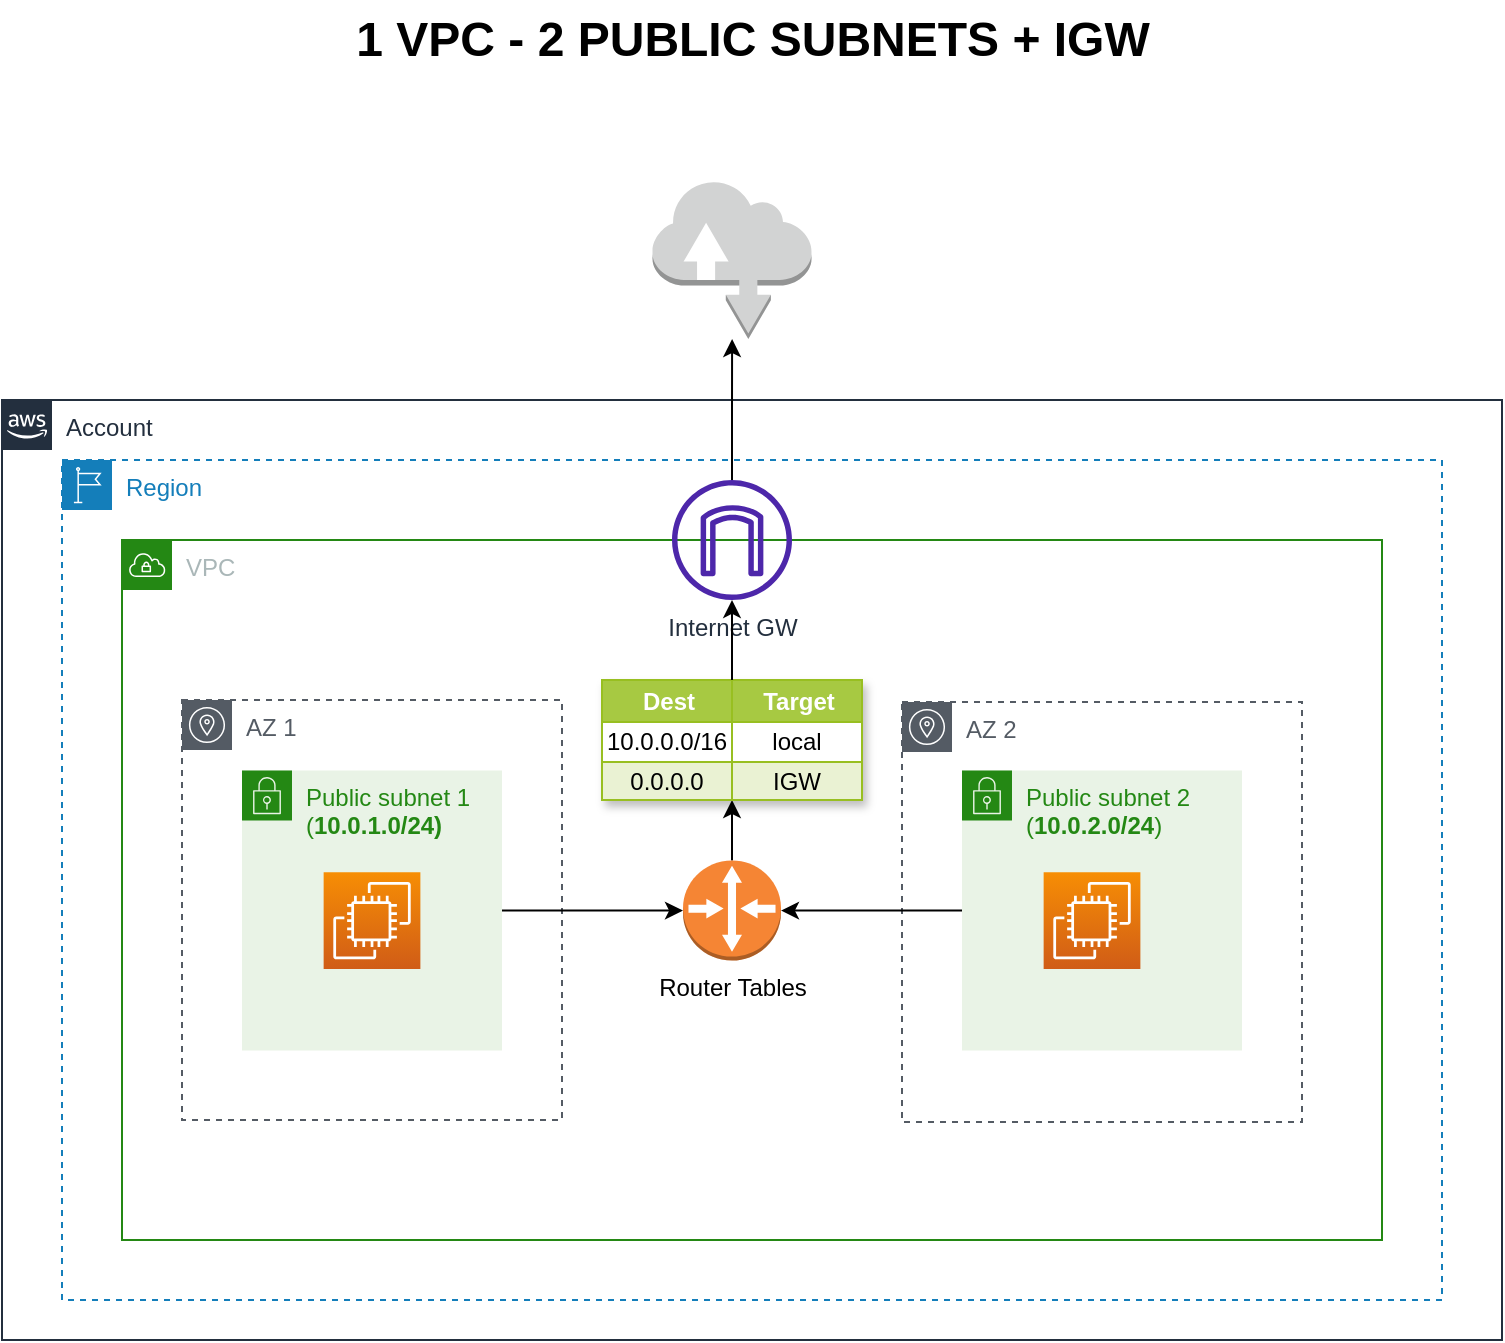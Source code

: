 <mxfile version="20.8.16"><diagram name="Page-1" id="g582poeFWPV0bSo_exsi"><mxGraphModel dx="712" dy="423" grid="1" gridSize="10" guides="1" tooltips="1" connect="1" arrows="1" fold="1" page="1" pageScale="1" pageWidth="850" pageHeight="1100" math="0" shadow="0"><root><mxCell id="0"/><mxCell id="1" parent="0"/><mxCell id="9cf_y10qa4h00wtEw23L-4" value="Account" style="points=[[0,0],[0.25,0],[0.5,0],[0.75,0],[1,0],[1,0.25],[1,0.5],[1,0.75],[1,1],[0.75,1],[0.5,1],[0.25,1],[0,1],[0,0.75],[0,0.5],[0,0.25]];outlineConnect=0;gradientColor=none;html=1;whiteSpace=wrap;fontSize=12;fontStyle=0;container=1;pointerEvents=0;collapsible=0;recursiveResize=0;shape=mxgraph.aws4.group;grIcon=mxgraph.aws4.group_aws_cloud_alt;strokeColor=#232F3E;fillColor=none;verticalAlign=top;align=left;spacingLeft=30;fontColor=#232F3E;dashed=0;" vertex="1" parent="1"><mxGeometry x="50" y="250" width="750" height="470" as="geometry"/></mxCell><mxCell id="9cf_y10qa4h00wtEw23L-9" value="" style="outlineConnect=0;dashed=0;verticalLabelPosition=bottom;verticalAlign=top;align=center;html=1;shape=mxgraph.aws3.internet;fillColor=#D2D3D3;gradientColor=none;" vertex="1" parent="1"><mxGeometry x="375.25" y="140" width="79.5" height="79.5" as="geometry"/></mxCell><mxCell id="9cf_y10qa4h00wtEw23L-10" value="Region" style="points=[[0,0],[0.25,0],[0.5,0],[0.75,0],[1,0],[1,0.25],[1,0.5],[1,0.75],[1,1],[0.75,1],[0.5,1],[0.25,1],[0,1],[0,0.75],[0,0.5],[0,0.25]];outlineConnect=0;gradientColor=none;html=1;whiteSpace=wrap;fontSize=12;fontStyle=0;container=1;pointerEvents=0;collapsible=0;recursiveResize=0;shape=mxgraph.aws4.group;grIcon=mxgraph.aws4.group_region;strokeColor=#147EBA;fillColor=none;verticalAlign=top;align=left;spacingLeft=30;fontColor=#147EBA;dashed=1;" vertex="1" parent="1"><mxGeometry x="80" y="280" width="690" height="420" as="geometry"/></mxCell><mxCell id="9cf_y10qa4h00wtEw23L-5" value="VPC" style="points=[[0,0],[0.25,0],[0.5,0],[0.75,0],[1,0],[1,0.25],[1,0.5],[1,0.75],[1,1],[0.75,1],[0.5,1],[0.25,1],[0,1],[0,0.75],[0,0.5],[0,0.25]];outlineConnect=0;gradientColor=none;html=1;whiteSpace=wrap;fontSize=12;fontStyle=0;container=1;pointerEvents=0;collapsible=0;recursiveResize=0;shape=mxgraph.aws4.group;grIcon=mxgraph.aws4.group_vpc;strokeColor=#248814;fillColor=none;verticalAlign=top;align=left;spacingLeft=30;fontColor=#AAB7B8;dashed=0;" vertex="1" parent="9cf_y10qa4h00wtEw23L-10"><mxGeometry x="30" y="40" width="630" height="350" as="geometry"/></mxCell><mxCell id="9cf_y10qa4h00wtEw23L-7" value="&lt;div&gt;AZ 2&lt;br&gt;&lt;/div&gt;" style="sketch=0;outlineConnect=0;gradientColor=none;html=1;whiteSpace=wrap;fontSize=12;fontStyle=0;shape=mxgraph.aws4.group;grIcon=mxgraph.aws4.group_availability_zone;strokeColor=#545B64;fillColor=none;verticalAlign=top;align=left;spacingLeft=30;fontColor=#545B64;dashed=1;" vertex="1" parent="9cf_y10qa4h00wtEw23L-5"><mxGeometry x="390" y="81" width="200" height="210" as="geometry"/></mxCell><mxCell id="9cf_y10qa4h00wtEw23L-6" value="AZ 1" style="sketch=0;outlineConnect=0;gradientColor=none;html=1;whiteSpace=wrap;fontSize=12;fontStyle=0;shape=mxgraph.aws4.group;grIcon=mxgraph.aws4.group_availability_zone;strokeColor=#545B64;fillColor=none;verticalAlign=top;align=left;spacingLeft=30;fontColor=#545B64;dashed=1;" vertex="1" parent="9cf_y10qa4h00wtEw23L-5"><mxGeometry x="30" y="80" width="190" height="210" as="geometry"/></mxCell><mxCell id="9cf_y10qa4h00wtEw23L-45" style="edgeStyle=orthogonalEdgeStyle;rounded=0;orthogonalLoop=1;jettySize=auto;html=1;entryX=0.5;entryY=1;entryDx=0;entryDy=0;" edge="1" parent="9cf_y10qa4h00wtEw23L-5" source="9cf_y10qa4h00wtEw23L-13" target="9cf_y10qa4h00wtEw23L-16"><mxGeometry relative="1" as="geometry"/></mxCell><mxCell id="9cf_y10qa4h00wtEw23L-13" value="Router Tables" style="outlineConnect=0;dashed=0;verticalLabelPosition=bottom;verticalAlign=top;align=center;html=1;shape=mxgraph.aws3.router;fillColor=#F58534;gradientColor=none;" vertex="1" parent="9cf_y10qa4h00wtEw23L-5"><mxGeometry x="280.5" y="160.31" width="49" height="50" as="geometry"/></mxCell><mxCell id="9cf_y10qa4h00wtEw23L-57" style="edgeStyle=orthogonalEdgeStyle;rounded=0;orthogonalLoop=1;jettySize=auto;html=1;entryX=0;entryY=0.5;entryDx=0;entryDy=0;entryPerimeter=0;" edge="1" parent="9cf_y10qa4h00wtEw23L-5" source="9cf_y10qa4h00wtEw23L-47" target="9cf_y10qa4h00wtEw23L-13"><mxGeometry relative="1" as="geometry"/></mxCell><mxCell id="9cf_y10qa4h00wtEw23L-47" value="Public subnet 1 (&lt;b&gt;10.0.1.0/24)&lt;/b&gt;" style="points=[[0,0],[0.25,0],[0.5,0],[0.75,0],[1,0],[1,0.25],[1,0.5],[1,0.75],[1,1],[0.75,1],[0.5,1],[0.25,1],[0,1],[0,0.75],[0,0.5],[0,0.25]];outlineConnect=0;gradientColor=none;html=1;whiteSpace=wrap;fontSize=12;fontStyle=0;container=1;pointerEvents=0;collapsible=0;recursiveResize=0;shape=mxgraph.aws4.group;grIcon=mxgraph.aws4.group_security_group;grStroke=0;strokeColor=#248814;fillColor=#E9F3E6;verticalAlign=top;align=left;spacingLeft=30;fontColor=#248814;dashed=0;" vertex="1" parent="9cf_y10qa4h00wtEw23L-5"><mxGeometry x="60" y="115.31" width="130" height="140" as="geometry"/></mxCell><mxCell id="9cf_y10qa4h00wtEw23L-11" value="" style="sketch=0;points=[[0,0,0],[0.25,0,0],[0.5,0,0],[0.75,0,0],[1,0,0],[0,1,0],[0.25,1,0],[0.5,1,0],[0.75,1,0],[1,1,0],[0,0.25,0],[0,0.5,0],[0,0.75,0],[1,0.25,0],[1,0.5,0],[1,0.75,0]];outlineConnect=0;fontColor=#232F3E;gradientColor=#F78E04;gradientDirection=north;fillColor=#D05C17;strokeColor=#ffffff;dashed=0;verticalLabelPosition=bottom;verticalAlign=top;align=center;html=1;fontSize=12;fontStyle=0;aspect=fixed;shape=mxgraph.aws4.resourceIcon;resIcon=mxgraph.aws4.ec2;" vertex="1" parent="9cf_y10qa4h00wtEw23L-47"><mxGeometry x="40.82" y="50.82" width="48.37" height="48.37" as="geometry"/></mxCell><mxCell id="9cf_y10qa4h00wtEw23L-16" value="Assets" style="childLayout=tableLayout;recursiveResize=0;strokeColor=#98bf21;fillColor=#A7C942;shadow=1;" vertex="1" parent="9cf_y10qa4h00wtEw23L-5"><mxGeometry x="240" y="70" width="130" height="60" as="geometry"/></mxCell><mxCell id="9cf_y10qa4h00wtEw23L-17" style="shape=tableRow;horizontal=0;startSize=0;swimlaneHead=0;swimlaneBody=0;top=0;left=0;bottom=0;right=0;dropTarget=0;collapsible=0;recursiveResize=0;expand=0;fontStyle=0;strokeColor=inherit;fillColor=#ffffff;" vertex="1" parent="9cf_y10qa4h00wtEw23L-16"><mxGeometry width="130" height="21" as="geometry"/></mxCell><mxCell id="9cf_y10qa4h00wtEw23L-18" value="Dest" style="connectable=0;recursiveResize=0;strokeColor=inherit;fillColor=#A7C942;align=center;fontStyle=1;fontColor=#FFFFFF;html=1;" vertex="1" parent="9cf_y10qa4h00wtEw23L-17"><mxGeometry width="65" height="21" as="geometry"><mxRectangle width="65" height="21" as="alternateBounds"/></mxGeometry></mxCell><mxCell id="9cf_y10qa4h00wtEw23L-19" value="Target" style="connectable=0;recursiveResize=0;strokeColor=inherit;fillColor=#A7C942;align=center;fontStyle=1;fontColor=#FFFFFF;html=1;" vertex="1" parent="9cf_y10qa4h00wtEw23L-17"><mxGeometry x="65" width="65" height="21" as="geometry"><mxRectangle width="65" height="21" as="alternateBounds"/></mxGeometry></mxCell><mxCell id="9cf_y10qa4h00wtEw23L-21" value="" style="shape=tableRow;horizontal=0;startSize=0;swimlaneHead=0;swimlaneBody=0;top=0;left=0;bottom=0;right=0;dropTarget=0;collapsible=0;recursiveResize=0;expand=0;fontStyle=0;strokeColor=inherit;fillColor=#ffffff;" vertex="1" parent="9cf_y10qa4h00wtEw23L-16"><mxGeometry y="21" width="130" height="20" as="geometry"/></mxCell><mxCell id="9cf_y10qa4h00wtEw23L-22" value="10.0.0.0/16" style="connectable=0;recursiveResize=0;strokeColor=inherit;fillColor=inherit;align=center;whiteSpace=wrap;html=1;" vertex="1" parent="9cf_y10qa4h00wtEw23L-21"><mxGeometry width="65" height="20" as="geometry"><mxRectangle width="65" height="20" as="alternateBounds"/></mxGeometry></mxCell><mxCell id="9cf_y10qa4h00wtEw23L-23" value="local" style="connectable=0;recursiveResize=0;strokeColor=inherit;fillColor=inherit;align=center;whiteSpace=wrap;html=1;" vertex="1" parent="9cf_y10qa4h00wtEw23L-21"><mxGeometry x="65" width="65" height="20" as="geometry"><mxRectangle width="65" height="20" as="alternateBounds"/></mxGeometry></mxCell><mxCell id="9cf_y10qa4h00wtEw23L-25" value="" style="shape=tableRow;horizontal=0;startSize=0;swimlaneHead=0;swimlaneBody=0;top=0;left=0;bottom=0;right=0;dropTarget=0;collapsible=0;recursiveResize=0;expand=0;fontStyle=1;strokeColor=inherit;fillColor=#EAF2D3;" vertex="1" parent="9cf_y10qa4h00wtEw23L-16"><mxGeometry y="41" width="130" height="19" as="geometry"/></mxCell><mxCell id="9cf_y10qa4h00wtEw23L-26" value="0.0.0.0" style="connectable=0;recursiveResize=0;strokeColor=inherit;fillColor=inherit;whiteSpace=wrap;html=1;" vertex="1" parent="9cf_y10qa4h00wtEw23L-25"><mxGeometry width="65" height="19" as="geometry"><mxRectangle width="65" height="19" as="alternateBounds"/></mxGeometry></mxCell><mxCell id="9cf_y10qa4h00wtEw23L-27" value="IGW" style="connectable=0;recursiveResize=0;strokeColor=inherit;fillColor=inherit;whiteSpace=wrap;html=1;" vertex="1" parent="9cf_y10qa4h00wtEw23L-25"><mxGeometry x="65" width="65" height="19" as="geometry"><mxRectangle width="65" height="19" as="alternateBounds"/></mxGeometry></mxCell><mxCell id="9cf_y10qa4h00wtEw23L-58" style="edgeStyle=orthogonalEdgeStyle;rounded=0;orthogonalLoop=1;jettySize=auto;html=1;entryX=1;entryY=0.5;entryDx=0;entryDy=0;entryPerimeter=0;" edge="1" parent="9cf_y10qa4h00wtEw23L-5" source="9cf_y10qa4h00wtEw23L-50" target="9cf_y10qa4h00wtEw23L-13"><mxGeometry relative="1" as="geometry"/></mxCell><mxCell id="9cf_y10qa4h00wtEw23L-50" value="Public subnet 2 (&lt;b&gt;10.0.2.0/24&lt;/b&gt;)" style="points=[[0,0],[0.25,0],[0.5,0],[0.75,0],[1,0],[1,0.25],[1,0.5],[1,0.75],[1,1],[0.75,1],[0.5,1],[0.25,1],[0,1],[0,0.75],[0,0.5],[0,0.25]];outlineConnect=0;gradientColor=none;html=1;whiteSpace=wrap;fontSize=12;fontStyle=0;container=1;pointerEvents=0;collapsible=0;recursiveResize=0;shape=mxgraph.aws4.group;grIcon=mxgraph.aws4.group_security_group;grStroke=0;strokeColor=#248814;fillColor=#E9F3E6;verticalAlign=top;align=left;spacingLeft=30;fontColor=#248814;dashed=0;" vertex="1" parent="9cf_y10qa4h00wtEw23L-5"><mxGeometry x="420" y="115.31" width="140" height="140" as="geometry"/></mxCell><mxCell id="9cf_y10qa4h00wtEw23L-51" value="" style="sketch=0;points=[[0,0,0],[0.25,0,0],[0.5,0,0],[0.75,0,0],[1,0,0],[0,1,0],[0.25,1,0],[0.5,1,0],[0.75,1,0],[1,1,0],[0,0.25,0],[0,0.5,0],[0,0.75,0],[1,0.25,0],[1,0.5,0],[1,0.75,0]];outlineConnect=0;fontColor=#232F3E;gradientColor=#F78E04;gradientDirection=north;fillColor=#D05C17;strokeColor=#ffffff;dashed=0;verticalLabelPosition=bottom;verticalAlign=top;align=center;html=1;fontSize=12;fontStyle=0;aspect=fixed;shape=mxgraph.aws4.resourceIcon;resIcon=mxgraph.aws4.ec2;" vertex="1" parent="9cf_y10qa4h00wtEw23L-50"><mxGeometry x="40.82" y="50.82" width="48.37" height="48.37" as="geometry"/></mxCell><mxCell id="9cf_y10qa4h00wtEw23L-8" value="Internet GW" style="sketch=0;outlineConnect=0;fontColor=#232F3E;gradientColor=none;fillColor=#4D27AA;strokeColor=none;dashed=0;verticalLabelPosition=bottom;verticalAlign=top;align=center;html=1;fontSize=12;fontStyle=0;aspect=fixed;pointerEvents=1;shape=mxgraph.aws4.internet_gateway;" vertex="1" parent="9cf_y10qa4h00wtEw23L-5"><mxGeometry x="275" y="-30" width="60" height="60" as="geometry"/></mxCell><mxCell id="9cf_y10qa4h00wtEw23L-46" style="edgeStyle=orthogonalEdgeStyle;rounded=0;orthogonalLoop=1;jettySize=auto;html=1;" edge="1" parent="9cf_y10qa4h00wtEw23L-5" source="9cf_y10qa4h00wtEw23L-17" target="9cf_y10qa4h00wtEw23L-8"><mxGeometry relative="1" as="geometry"/></mxCell><mxCell id="9cf_y10qa4h00wtEw23L-41" style="edgeStyle=orthogonalEdgeStyle;rounded=0;orthogonalLoop=1;jettySize=auto;html=1;" edge="1" parent="1" source="9cf_y10qa4h00wtEw23L-8" target="9cf_y10qa4h00wtEw23L-9"><mxGeometry relative="1" as="geometry"/></mxCell><mxCell id="9cf_y10qa4h00wtEw23L-55" value="1 VPC - 2 PUBLIC SUBNETS + IGW" style="text;strokeColor=none;fillColor=none;html=1;fontSize=24;fontStyle=1;verticalAlign=middle;align=center;" vertex="1" parent="1"><mxGeometry x="375" y="50" width="100" height="40" as="geometry"/></mxCell></root></mxGraphModel></diagram></mxfile>